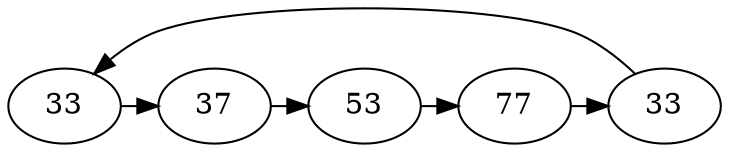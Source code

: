 // Loop
digraph {
	A [label=33]
	B [label=37]
	C [label=53]
	D [label=77]
	E [label=33]
	A -> B [constraint=false]
	B -> C [constraint=false]
	C -> D [constraint=false]
	D -> E [constraint=false]
	E -> A [constraint=false]
}
